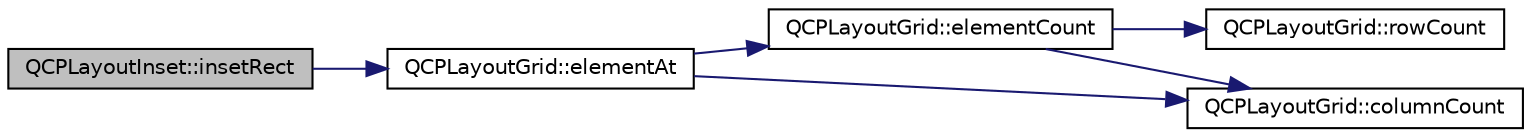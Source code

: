digraph "QCPLayoutInset::insetRect"
{
  edge [fontname="Helvetica",fontsize="10",labelfontname="Helvetica",labelfontsize="10"];
  node [fontname="Helvetica",fontsize="10",shape=record];
  rankdir="LR";
  Node42 [label="QCPLayoutInset::insetRect",height=0.2,width=0.4,color="black", fillcolor="grey75", style="filled", fontcolor="black"];
  Node42 -> Node43 [color="midnightblue",fontsize="10",style="solid",fontname="Helvetica"];
  Node43 [label="QCPLayoutGrid::elementAt",height=0.2,width=0.4,color="black", fillcolor="white", style="filled",URL="$class_q_c_p_layout_grid.html#a97672ecc379cb3a09639926ba9980297"];
  Node43 -> Node44 [color="midnightblue",fontsize="10",style="solid",fontname="Helvetica"];
  Node44 [label="QCPLayoutGrid::elementCount",height=0.2,width=0.4,color="black", fillcolor="white", style="filled",URL="$class_q_c_p_layout_grid.html#a77f194843d037e0da6d5f3170acdf3a2"];
  Node44 -> Node45 [color="midnightblue",fontsize="10",style="solid",fontname="Helvetica"];
  Node45 [label="QCPLayoutGrid::rowCount",height=0.2,width=0.4,color="black", fillcolor="white", style="filled",URL="$class_q_c_p_layout_grid.html#a19c66fd76cbce58a8e94f33797e0c0aa"];
  Node44 -> Node46 [color="midnightblue",fontsize="10",style="solid",fontname="Helvetica"];
  Node46 [label="QCPLayoutGrid::columnCount",height=0.2,width=0.4,color="black", fillcolor="white", style="filled",URL="$class_q_c_p_layout_grid.html#a1a2962cbf45011405b64b913afa8e7a2"];
  Node43 -> Node46 [color="midnightblue",fontsize="10",style="solid",fontname="Helvetica"];
}
